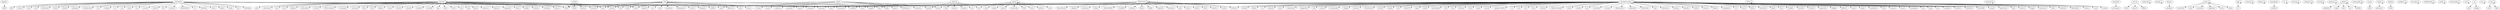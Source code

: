 digraph "G" {
   "dbarth" -> "mikl" [level=0.8];
   /* "simonbaro" */
   "simonbaro" -> "alan" [level=1.0];
   "simonbaro" -> "mako" [level=1.0];
   "simonbaro" -> "fxn" [level=1.0];
   "simonbaro" -> "raph" [level=1.0];
   "simonbaro" -> "zbowling" [level=1.0];
   "simonbaro" -> "Telsa" [level=1.0];
   "simonbaro" -> "dhd" [level=1.0];
   "simonbaro" -> "werner" [level=1.0];
   "simonbaro" -> "dria" [level=1.0];
   "simonbaro" -> "zab" [level=1.0];
   "simonbaro" -> "cbbrowne" [level=1.0];
   "simonbaro" -> "jbuck" [level=1.0];
   "simonbaro" -> "rbultje" [level=1.0];
   "simonbaro" -> "sjburges" [level=1.0];
   "simonbaro" -> "RossBurton" [level=1.0];
   "simonbaro" -> "csv" [level=0.8];
   "simonbaro" -> "rodrigo" [level=0.8];
   "simonbaro" -> "jci" [level=0.8];
   "simonbaro" -> "azz" [level=0.8];
   "simonbaro" -> "tanis" [level=0.8];
   "simonbaro" -> "xsa" [level=0.8];
   "simonbaro" -> "linn" [level=0.8];
   "simonbaro" -> "rupert" [level=0.8];
   "simonbaro" -> "ishamael" [level=0.8];
   "simonbaro" -> "kimusan" [level=0.8];
   "simonbaro" -> "mascot" [level=0.8];
   "simonbaro" -> "kmself" [level=0.8];
   "simonbaro" -> "ths" [level=0.8];
   "simonbaro" -> "washort" [level=0.8];
   "simonbaro" -> "AlanShutko" [level=0.8];
   "simonbaro" -> "seeS" [level=0.8];
   "simonbaro" -> "brouhaha" [level=0.8];
   "simonbaro" -> "ks" [level=0.8];
   "simonbaro" -> "i0lanthe" [level=0.8];
   "simonbaro" -> "stone" [level=0.8];
   "simonbaro" -> "mikal" [level=0.8];
   "simonbaro" -> "asuffield" [level=0.8];
   "simonbaro" -> "taral" [level=0.8];
   /* "minami" */
   "minami" -> "minami" [level=0.6];
   "minami" -> "polo" [level=0.8];
   "minami" -> "movement" [level=0.8];
   "minami" -> "jao" [level=0.8];
   "minami" -> "ruda" [level=1.0];
   "minami" -> "eliphas" [level=1.0];
   "minami" -> "webseeker" [level=0.6];
   "minami" -> "acme" [level=1.0];
   "minami" -> "marcelo" [level=1.0];
   "minami" -> "aristeu" [level=1.0];
   "minami" -> "TheCorruptor" [level=0.8];
   "minami" -> "maragato" [level=1.0];
   "minami" -> "morcego" [level=1.0];
   "minami" -> "Roxo" [level=0.8];
   "minami" -> "boto" [level=0.8];
   "minami" -> "clausen" [level=1.0];
   "minami" -> "kojima" [level=1.0];
   "minami" -> "riel" [level=1.0];
   "minami" -> "brain" [level=0.8];
   "minami" -> "bruder" [level=0.8];
   "minami" -> "claudio" [level=1.0];
   "minami" -> "lclaudio" [level=0.8];
   "minami" -> "osvaldo" [level=0.8];
   "minami" -> "epx" [level=1.0];
   "minami" -> "olive" [level=0.8];
   "minami" -> "Eitch" [level=0.8];
   "minami" -> "rms" [level=1.0];
   "minami" -> "rbp" [level=0.8];
   "minami" -> "gwm" [level=1.0];
   "minami" -> "rodarvus" [level=1.0];
   "minami" -> "hypatia" [level=0.6];
   "minami" -> "Telsa" [level=0.8];
   "minami" -> "alan" [level=1.0];
   "minami" -> "roguemtl" [level=1.0];
   "minami" -> "chaos" [level=1.0];
   "minami" -> "godoy" [level=1.0];
   "minami" -> "baretta" [level=1.0];
   "minami" -> "LaForge" [level=1.0];
   "minami" -> "maluco" [level=0.6];
   /* "more" */
   "more" -> "more" [level=1.0];
   /* "userisebay" */
   /* "hpwmaria" */
   /* "linda123" */
   /* "animesh" */
   "animesh" -> "animesh" [level=1.0];
   /* "pac4854" */
   "pac4854" -> "mrorganic" [level=0.4];
   /* "corran" */
   "corran" -> "mwh" [level=0.8];
   "corran" -> "gward" [level=0.8];
   "corran" -> "effbot" [level=1.0];
   /* "frediiiii" */
   /* "kyndig" */
   /* "tadasana" */
   "tadasana" -> "tadasana" [level=1.0];
   /* "data64" */
   "data64" -> "data64" [level=0.6];
   /* "keanst" */
   "keanst" -> "speeder" [level=1.0];
   /* "marc" */
   "marc" -> "marc" [level=1.0];
   "marc" -> "wsanchez" [level=1.0];
   "marc" -> "xela" [level=0.6];
   "marc" -> "nocturne" [level=0.8];
   "marc" -> "xiphmont" [level=1.0];
   "marc" -> "jesse" [level=0.8];
   "marc" -> "adam" [level=0.8];
   /* "mayoral" */
   /* "gzp" */
   "gzp" -> "gzp" [level=0.6];
   "gzp" -> "jrf" [level=0.8];
   /* "realhappy" */
   /* "arnabdotorg" */
   /* "shukra" */
   /* "btv" */
   /* "tazium" */
   /* "dael3" */
   /* "morteza" */
   "morteza" -> "morteza" [level=1.0];
   /* "rachel" */
   "rachel" -> "jeremy" [level=1.0];
   "rachel" -> "Skud" [level=1.0];
   "rachel" -> "Telsa" [level=1.0];
   /* "form" */
   /* "littleye" */
   "littleye" -> "littleye" [level=0.4];
   /* "anandbabu" */
   "anandbabu" -> "proclus" [level=1.0];
   /* "seadragons" */
   /* "hambr" */
   /* "tal" */
   "tal" -> "tal" [level=0.8];
   /* "terrycojones" */
   /* "volsung" */
   "volsung" -> "volsung" [level=0.6];
   /* "delong" */
   /* "methx" */
   /* "ender" */
   /* "alexgirao" */
   "alexgirao" -> "alexgirao" [level=0.4];
   /* "laszlof" */
   "laszlof" -> "laszlof" [level=0.4];
   /* "MikeCamel" */
   "MikeCamel" -> "ErikLevy" [level=1.0];
   "MikeCamel" -> "stevej" [level=0.8];
   "MikeCamel" -> "MikeCamel" [level=0.8];
   "MikeCamel" -> "Godot" [level=0.4];
   "MikeCamel" -> "Malx" [level=0.8];
   "MikeCamel" -> "renster" [level=0.8];
   "MikeCamel" -> "raph" [level=1.0];
   "MikeCamel" -> "Zooko" [level=0.8];
   "MikeCamel" -> "BrucePerens" [level=1.0];
   "MikeCamel" -> "skypher" [level=0.6];
   "MikeCamel" -> "davej" [level=1.0];
   "MikeCamel" -> "andrewsj" [level=0.8];
   "MikeCamel" -> "Denny" [level=0.6];
   "MikeCamel" -> "alan" [level=1.0];
   "MikeCamel" -> "SteveMallett" [level=0.6];
   "MikeCamel" -> "CryoBob" [level=0.6];
   "MikeCamel" -> "salmoni" [level=0.8];
   "MikeCamel" -> "Bram" [level=0.8];
   "MikeCamel" -> "dutky" [level=0.8];
   "MikeCamel" -> "Raphael" [level=1.0];
   "MikeCamel" -> "xkranda" [level=0.6];
   "MikeCamel" -> "adp" [level=0.6];
   /* "plankers" */
   "plankers" -> "plankers" [level=0.6];
   /* "edwin" */
   "edwin" -> "edwin" [level=0.8];
   "edwin" -> "gelderen" [level=0.8];
   "edwin" -> "iang" [level=0.8];
   "edwin" -> "ben" [level=1.0];
   "edwin" -> "pw" [level=0.6];
   "edwin" -> "pelleb" [level=0.6];
   /* "davemayall" */
   "davemayall" -> "davemayall" [level=0.6];
   /* "arams" */
   "arams" -> "jhill" [level=0.8];
   /* "drewlondon" */
   /* "lololix" */
   "lololix" -> "lololix" [level=1.0];
   "lololix" -> "pelcastre" [level=1.0];
   /* "rrp" */
   /* "kilroy" */
   /* "Tabitha" */
   "Tabitha" -> "Itsik" [level=1.0];
   /* "pyrotknix" */
   /* "venu" */
   /* "olorin" */
   /* "jredburn" */
   "jredburn" -> "jredburn" [level=0.6];
   /* "tcsradio" */
   "tcsradio" -> "tcsradio" [level=0.4];
   /* "ZeeblebroX" */
   "ZeeblebroX" -> "ZeeblebroX" [level=0.8];
   /* "yakob" */
   "yakob" -> "yakob" [level=0.8];
   /* "agordy" */
   /* "gheet" */
   "gheet" -> "acme" [level=1.0];
   "gheet" -> "gman" [level=1.0];
   "gheet" -> "TheBonsai" [level=0.6];
   "gheet" -> "lerdsuwa" [level=0.8];
   "gheet" -> "Uraeus" [level=1.0];
   "gheet" -> "calum" [level=1.0];
   "gheet" -> "andersca" [level=1.0];
   "gheet" -> "malcolm" [level=1.0];
   "gheet" -> "jamesh" [level=1.0];
   "gheet" -> "jdub" [level=1.0];
   /* "exal" */
   /* "insom" */
   "insom" -> "insom" [level=0.6];
   "insom" -> "krow" [level=1.0];
   "insom" -> "jallison" [level=1.0];
   "insom" -> "ssb" [level=1.0];
   "insom" -> "xach" [level=0.8];
   "insom" -> "ianb" [level=0.8];
   "insom" -> "mattb" [level=0.8];
   "insom" -> "gstein" [level=1.0];
   "insom" -> "mrsbrisby" [level=0.8];
   "insom" -> "Fefe" [level=1.0];
   /* "ataridatacenter" */
   "ataridatacenter" -> "ataridatacenter" [level=1.0];
   "ataridatacenter" -> "nullity" [level=1.0];
   "ataridatacenter" -> "krause" [level=0.8];
   "ataridatacenter" -> "eikeon" [level=0.8];
   "ataridatacenter" -> "olandgren" [level=0.6];
   "ataridatacenter" -> "srl" [level=0.8];
   "ataridatacenter" -> "terral" [level=0.8];
   "ataridatacenter" -> "sfllaw" [level=0.8];
   "ataridatacenter" -> "lordsutch" [level=0.8];
   "ataridatacenter" -> "dlehn" [level=1.0];
   "ataridatacenter" -> "ErikLevy" [level=0.8];
   "ataridatacenter" -> "dres" [level=0.8];
   "ataridatacenter" -> "Trakker" [level=0.8];
   "ataridatacenter" -> "halcy0n" [level=1.0];
   "ataridatacenter" -> "technik" [level=0.6];
   "ataridatacenter" -> "superuser" [level=0.6];
   "ataridatacenter" -> "ploppy" [level=1.0];
   "ataridatacenter" -> "AilleCat" [level=0.8];
   "ataridatacenter" -> "async" [level=0.8];
   "ataridatacenter" -> "gorgo" [level=0.8];
   "ataridatacenter" -> "madhatter" [level=0.6];
   "ataridatacenter" -> "Stab" [level=0.8];
   "ataridatacenter" -> "tarzeau" [level=0.6];
   "ataridatacenter" -> "amars" [level=0.8];
   "ataridatacenter" -> "monkeyiq" [level=0.8];
   "ataridatacenter" -> "lalo" [level=0.8];
   "ataridatacenter" -> "logic" [level=0.8];
   "ataridatacenter" -> "jcm" [level=1.0];
   "ataridatacenter" -> "Cardinal" [level=0.6];
   "ataridatacenter" -> "Centove" [level=0.8];
   "ataridatacenter" -> "zx80user" [level=0.8];
   "ataridatacenter" -> "bombadil" [level=0.8];
   "ataridatacenter" -> "auspex" [level=0.8];
   "ataridatacenter" -> "maelstrom" [level=0.6];
   "ataridatacenter" -> "jtjm" [level=0.8];
   "ataridatacenter" -> "miniver" [level=0.8];
   "ataridatacenter" -> "flaggz" [level=0.8];
   "ataridatacenter" -> "monniaux" [level=0.8];
   "ataridatacenter" -> "chbm" [level=0.8];
   "ataridatacenter" -> "mslicker" [level=1.0];
   "ataridatacenter" -> "RickMuller" [level=0.8];
   "ataridatacenter" -> "matias" [level=0.8];
   "ataridatacenter" -> "sand" [level=0.8];
   "ataridatacenter" -> "scromp" [level=0.8];
   "ataridatacenter" -> "bneely" [level=0.6];
   "ataridatacenter" -> "Slimer" [level=0.8];
   "ataridatacenter" -> "cm" [level=0.6];
   "ataridatacenter" -> "Johnath" [level=0.6];
   "ataridatacenter" -> "mnot" [level=0.8];
   "ataridatacenter" -> "maelstorm" [level=0.8];
   "ataridatacenter" -> "riggwelter" [level=0.8];
   "ataridatacenter" -> "ade" [level=0.8];
   "ataridatacenter" -> "conrad" [level=1.0];
   "ataridatacenter" -> "mrcsparker" [level=0.6];
   "ataridatacenter" -> "danpat" [level=0.6];
   "ataridatacenter" -> "menesis" [level=0.8];
   "ataridatacenter" -> "PureFiction" [level=0.8];
   "ataridatacenter" -> "michel" [level=0.8];
   "ataridatacenter" -> "shaleh" [level=0.8];
   "ataridatacenter" -> "nils" [level=0.8];
   "ataridatacenter" -> "mike750" [level=0.8];
   "ataridatacenter" -> "egad" [level=1.0];
   "ataridatacenter" -> "polak" [level=0.8];
   "ataridatacenter" -> "pretzelgod" [level=0.8];
   "ataridatacenter" -> "slef" [level=0.8];
   "ataridatacenter" -> "Kay" [level=0.8];
   "ataridatacenter" -> "Kouran" [level=0.8];
   "ataridatacenter" -> "Fare" [level=0.8];
   "ataridatacenter" -> "quad" [level=0.8];
   "ataridatacenter" -> "proski" [level=1.0];
   "ataridatacenter" -> "gregorrothfuss" [level=0.8];
   "ataridatacenter" -> "rw" [level=0.8];
   "ataridatacenter" -> "rw2" [level=0.8];
   "ataridatacenter" -> "jbs" [level=1.0];
   "ataridatacenter" -> "linn" [level=0.8];
   "ataridatacenter" -> "Thias" [level=0.8];
   "ataridatacenter" -> "rupert" [level=0.8];
   "ataridatacenter" -> "clubfan" [level=0.8];
   "ataridatacenter" -> "ishamael" [level=0.8];
   "ataridatacenter" -> "MartySchrader" [level=0.8];
   "ataridatacenter" -> "kimusan" [level=0.8];
   "ataridatacenter" -> "seeS" [level=0.8];
   "ataridatacenter" -> "brouhaha" [level=0.8];
   "ataridatacenter" -> "mlsm" [level=0.8];
   "ataridatacenter" -> "xmldoc" [level=0.8];
   "ataridatacenter" -> "aes" [level=0.8];
   "ataridatacenter" -> "starshine" [level=0.8];
   "ataridatacenter" -> "mstone" [level=0.8];
   "ataridatacenter" -> "asuffield" [level=0.8];
   "ataridatacenter" -> "taral" [level=0.8];
   "ataridatacenter" -> "Rockwalrus" [level=0.8];
   "ataridatacenter" -> "alejandro" [level=0.8];
   "ataridatacenter" -> "NetHunter" [level=0.8];
   "ataridatacenter" -> "mpr" [level=0.6];
   "ataridatacenter" -> "rkrishnan" [level=0.8];
   "ataridatacenter" -> "mishan" [level=0.8];
   "ataridatacenter" -> "plundis" [level=0.8];
   /* "MaciDoido" */
   "MaciDoido" -> "MaciDoido" [level=1.0];
   /* "thanhtuan" */
   /* "vinn" */
   "vinn" -> "vinn" [level=0.6];
   /* "srw" */
   /* "tjl" */
   "tjl" -> "ajk" [level=0.8];
   "tjl" -> "pudge" [level=0.8];
   /* "ivnisevic" */
   /* "swc" */
   "swc" -> "swc" [level=0.6];
   /* "rince" */
   "rince" -> "rince" [level=0.6];
   "rince" -> "cord" [level=0.8];
   "rince" -> "ToJe" [level=0.6];
   /* "pads" */
   /* "josiah" */
   /* "DaveMalcolm" */
   /* "nejucomo" */
   /* "ralf" */
   "ralf" -> "ralf" [level=0.8];
   "ralf" -> "riel" [level=1.0];
   "ralf" -> "acme" [level=0.8];
   "ralf" -> "alan" [level=1.0];
   "ralf" -> "miguel" [level=1.0];
   "ralf" -> "clausen" [level=1.0];
   "ralf" -> "quintela" [level=0.8];
   "ralf" -> "thiagom" [level=0.8];
   "ralf" -> "radtke" [level=0.8];
   "ralf" -> "marcelo" [level=1.0];
   "ralf" -> "Albrecht" [level=0.6];
   "ralf" -> "ladis" [level=0.8];
   "ralf" -> "zwane" [level=1.0];
   "ralf" -> "davej" [level=1.0];
   "ralf" -> "Telsa" [level=0.8];
   "ralf" -> "yosh" [level=1.0];
   "ralf" -> "jes" [level=1.0];
   "ralf" -> "rmk" [level=1.0];
   "ralf" -> "jgarzik" [level=1.0];
   "ralf" -> "minipanda" [level=0.6];
   "ralf" -> "ricmm" [level=0.6];
   /* "duncan" */
   "duncan" -> "jamesh" [level=1.0];
   "duncan" -> "shawn" [level=0.8];
   "duncan" -> "ssb" [level=1.0];
   "duncan" -> "notzed" [level=0.8];
   "duncan" -> "jsh" [level=1.0];
   "duncan" -> "miguel" [level=1.0];
   "duncan" -> "timj" [level=1.0];
}
